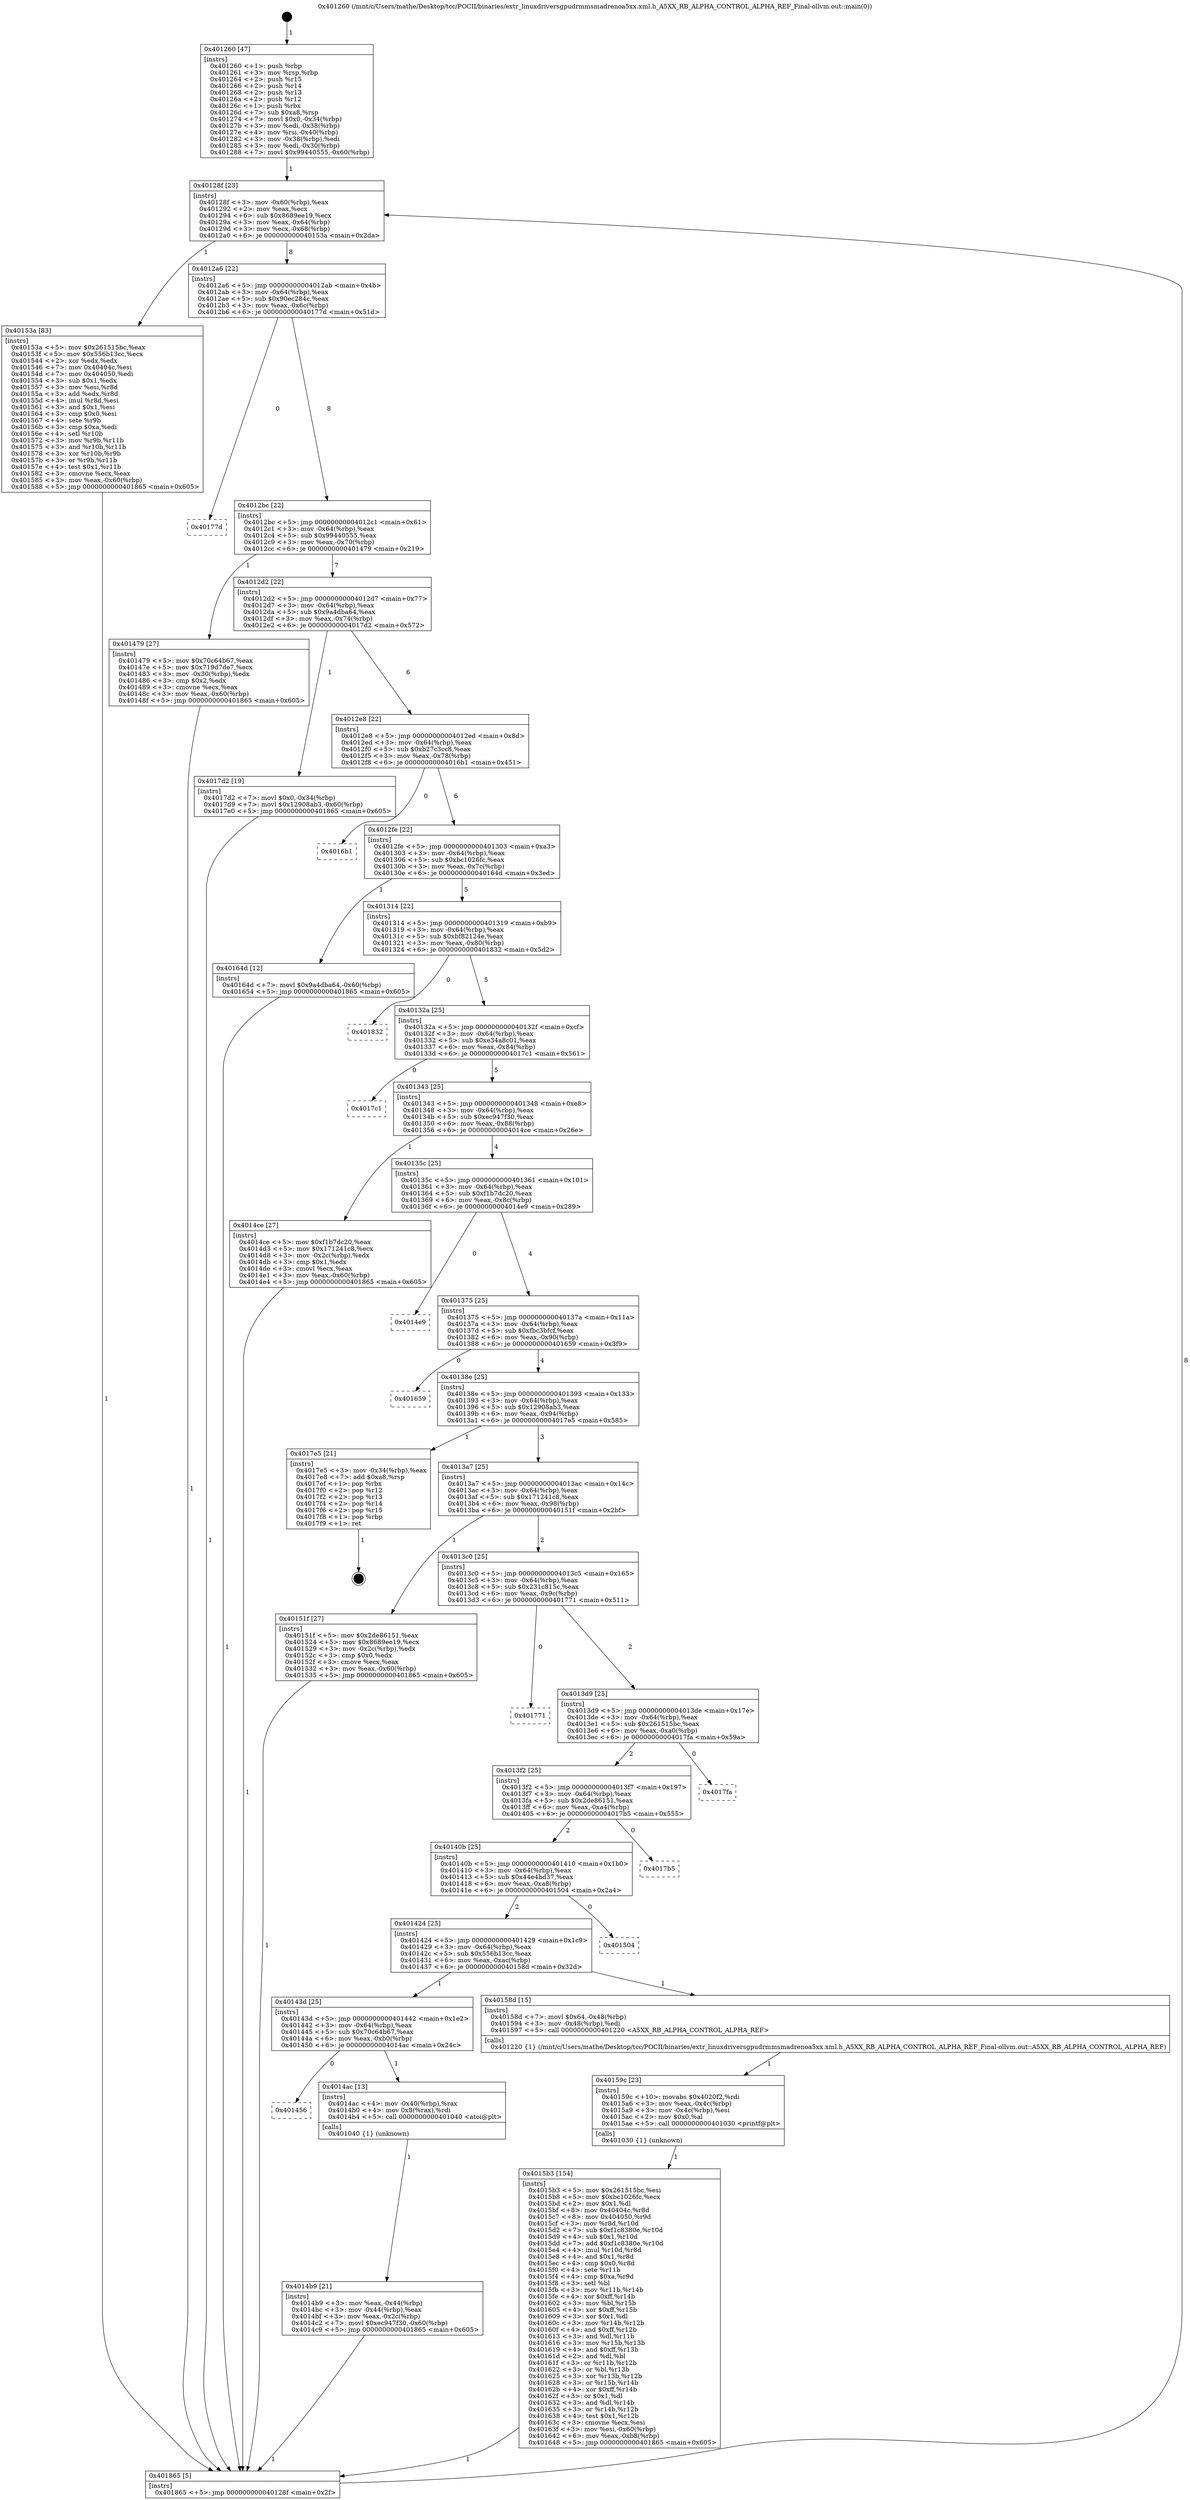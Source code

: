 digraph "0x401260" {
  label = "0x401260 (/mnt/c/Users/mathe/Desktop/tcc/POCII/binaries/extr_linuxdriversgpudrmmsmadrenoa5xx.xml.h_A5XX_RB_ALPHA_CONTROL_ALPHA_REF_Final-ollvm.out::main(0))"
  labelloc = "t"
  node[shape=record]

  Entry [label="",width=0.3,height=0.3,shape=circle,fillcolor=black,style=filled]
  "0x40128f" [label="{
     0x40128f [23]\l
     | [instrs]\l
     &nbsp;&nbsp;0x40128f \<+3\>: mov -0x60(%rbp),%eax\l
     &nbsp;&nbsp;0x401292 \<+2\>: mov %eax,%ecx\l
     &nbsp;&nbsp;0x401294 \<+6\>: sub $0x8689ee19,%ecx\l
     &nbsp;&nbsp;0x40129a \<+3\>: mov %eax,-0x64(%rbp)\l
     &nbsp;&nbsp;0x40129d \<+3\>: mov %ecx,-0x68(%rbp)\l
     &nbsp;&nbsp;0x4012a0 \<+6\>: je 000000000040153a \<main+0x2da\>\l
  }"]
  "0x40153a" [label="{
     0x40153a [83]\l
     | [instrs]\l
     &nbsp;&nbsp;0x40153a \<+5\>: mov $0x261515bc,%eax\l
     &nbsp;&nbsp;0x40153f \<+5\>: mov $0x556b13cc,%ecx\l
     &nbsp;&nbsp;0x401544 \<+2\>: xor %edx,%edx\l
     &nbsp;&nbsp;0x401546 \<+7\>: mov 0x40404c,%esi\l
     &nbsp;&nbsp;0x40154d \<+7\>: mov 0x404050,%edi\l
     &nbsp;&nbsp;0x401554 \<+3\>: sub $0x1,%edx\l
     &nbsp;&nbsp;0x401557 \<+3\>: mov %esi,%r8d\l
     &nbsp;&nbsp;0x40155a \<+3\>: add %edx,%r8d\l
     &nbsp;&nbsp;0x40155d \<+4\>: imul %r8d,%esi\l
     &nbsp;&nbsp;0x401561 \<+3\>: and $0x1,%esi\l
     &nbsp;&nbsp;0x401564 \<+3\>: cmp $0x0,%esi\l
     &nbsp;&nbsp;0x401567 \<+4\>: sete %r9b\l
     &nbsp;&nbsp;0x40156b \<+3\>: cmp $0xa,%edi\l
     &nbsp;&nbsp;0x40156e \<+4\>: setl %r10b\l
     &nbsp;&nbsp;0x401572 \<+3\>: mov %r9b,%r11b\l
     &nbsp;&nbsp;0x401575 \<+3\>: and %r10b,%r11b\l
     &nbsp;&nbsp;0x401578 \<+3\>: xor %r10b,%r9b\l
     &nbsp;&nbsp;0x40157b \<+3\>: or %r9b,%r11b\l
     &nbsp;&nbsp;0x40157e \<+4\>: test $0x1,%r11b\l
     &nbsp;&nbsp;0x401582 \<+3\>: cmovne %ecx,%eax\l
     &nbsp;&nbsp;0x401585 \<+3\>: mov %eax,-0x60(%rbp)\l
     &nbsp;&nbsp;0x401588 \<+5\>: jmp 0000000000401865 \<main+0x605\>\l
  }"]
  "0x4012a6" [label="{
     0x4012a6 [22]\l
     | [instrs]\l
     &nbsp;&nbsp;0x4012a6 \<+5\>: jmp 00000000004012ab \<main+0x4b\>\l
     &nbsp;&nbsp;0x4012ab \<+3\>: mov -0x64(%rbp),%eax\l
     &nbsp;&nbsp;0x4012ae \<+5\>: sub $0x90ec284c,%eax\l
     &nbsp;&nbsp;0x4012b3 \<+3\>: mov %eax,-0x6c(%rbp)\l
     &nbsp;&nbsp;0x4012b6 \<+6\>: je 000000000040177d \<main+0x51d\>\l
  }"]
  Exit [label="",width=0.3,height=0.3,shape=circle,fillcolor=black,style=filled,peripheries=2]
  "0x40177d" [label="{
     0x40177d\l
  }", style=dashed]
  "0x4012bc" [label="{
     0x4012bc [22]\l
     | [instrs]\l
     &nbsp;&nbsp;0x4012bc \<+5\>: jmp 00000000004012c1 \<main+0x61\>\l
     &nbsp;&nbsp;0x4012c1 \<+3\>: mov -0x64(%rbp),%eax\l
     &nbsp;&nbsp;0x4012c4 \<+5\>: sub $0x99440555,%eax\l
     &nbsp;&nbsp;0x4012c9 \<+3\>: mov %eax,-0x70(%rbp)\l
     &nbsp;&nbsp;0x4012cc \<+6\>: je 0000000000401479 \<main+0x219\>\l
  }"]
  "0x4015b3" [label="{
     0x4015b3 [154]\l
     | [instrs]\l
     &nbsp;&nbsp;0x4015b3 \<+5\>: mov $0x261515bc,%esi\l
     &nbsp;&nbsp;0x4015b8 \<+5\>: mov $0xbc1026fc,%ecx\l
     &nbsp;&nbsp;0x4015bd \<+2\>: mov $0x1,%dl\l
     &nbsp;&nbsp;0x4015bf \<+8\>: mov 0x40404c,%r8d\l
     &nbsp;&nbsp;0x4015c7 \<+8\>: mov 0x404050,%r9d\l
     &nbsp;&nbsp;0x4015cf \<+3\>: mov %r8d,%r10d\l
     &nbsp;&nbsp;0x4015d2 \<+7\>: sub $0xf1c8380e,%r10d\l
     &nbsp;&nbsp;0x4015d9 \<+4\>: sub $0x1,%r10d\l
     &nbsp;&nbsp;0x4015dd \<+7\>: add $0xf1c8380e,%r10d\l
     &nbsp;&nbsp;0x4015e4 \<+4\>: imul %r10d,%r8d\l
     &nbsp;&nbsp;0x4015e8 \<+4\>: and $0x1,%r8d\l
     &nbsp;&nbsp;0x4015ec \<+4\>: cmp $0x0,%r8d\l
     &nbsp;&nbsp;0x4015f0 \<+4\>: sete %r11b\l
     &nbsp;&nbsp;0x4015f4 \<+4\>: cmp $0xa,%r9d\l
     &nbsp;&nbsp;0x4015f8 \<+3\>: setl %bl\l
     &nbsp;&nbsp;0x4015fb \<+3\>: mov %r11b,%r14b\l
     &nbsp;&nbsp;0x4015fe \<+4\>: xor $0xff,%r14b\l
     &nbsp;&nbsp;0x401602 \<+3\>: mov %bl,%r15b\l
     &nbsp;&nbsp;0x401605 \<+4\>: xor $0xff,%r15b\l
     &nbsp;&nbsp;0x401609 \<+3\>: xor $0x1,%dl\l
     &nbsp;&nbsp;0x40160c \<+3\>: mov %r14b,%r12b\l
     &nbsp;&nbsp;0x40160f \<+4\>: and $0xff,%r12b\l
     &nbsp;&nbsp;0x401613 \<+3\>: and %dl,%r11b\l
     &nbsp;&nbsp;0x401616 \<+3\>: mov %r15b,%r13b\l
     &nbsp;&nbsp;0x401619 \<+4\>: and $0xff,%r13b\l
     &nbsp;&nbsp;0x40161d \<+2\>: and %dl,%bl\l
     &nbsp;&nbsp;0x40161f \<+3\>: or %r11b,%r12b\l
     &nbsp;&nbsp;0x401622 \<+3\>: or %bl,%r13b\l
     &nbsp;&nbsp;0x401625 \<+3\>: xor %r13b,%r12b\l
     &nbsp;&nbsp;0x401628 \<+3\>: or %r15b,%r14b\l
     &nbsp;&nbsp;0x40162b \<+4\>: xor $0xff,%r14b\l
     &nbsp;&nbsp;0x40162f \<+3\>: or $0x1,%dl\l
     &nbsp;&nbsp;0x401632 \<+3\>: and %dl,%r14b\l
     &nbsp;&nbsp;0x401635 \<+3\>: or %r14b,%r12b\l
     &nbsp;&nbsp;0x401638 \<+4\>: test $0x1,%r12b\l
     &nbsp;&nbsp;0x40163c \<+3\>: cmovne %ecx,%esi\l
     &nbsp;&nbsp;0x40163f \<+3\>: mov %esi,-0x60(%rbp)\l
     &nbsp;&nbsp;0x401642 \<+6\>: mov %eax,-0xb8(%rbp)\l
     &nbsp;&nbsp;0x401648 \<+5\>: jmp 0000000000401865 \<main+0x605\>\l
  }"]
  "0x401479" [label="{
     0x401479 [27]\l
     | [instrs]\l
     &nbsp;&nbsp;0x401479 \<+5\>: mov $0x70c64b67,%eax\l
     &nbsp;&nbsp;0x40147e \<+5\>: mov $0x719d7de7,%ecx\l
     &nbsp;&nbsp;0x401483 \<+3\>: mov -0x30(%rbp),%edx\l
     &nbsp;&nbsp;0x401486 \<+3\>: cmp $0x2,%edx\l
     &nbsp;&nbsp;0x401489 \<+3\>: cmovne %ecx,%eax\l
     &nbsp;&nbsp;0x40148c \<+3\>: mov %eax,-0x60(%rbp)\l
     &nbsp;&nbsp;0x40148f \<+5\>: jmp 0000000000401865 \<main+0x605\>\l
  }"]
  "0x4012d2" [label="{
     0x4012d2 [22]\l
     | [instrs]\l
     &nbsp;&nbsp;0x4012d2 \<+5\>: jmp 00000000004012d7 \<main+0x77\>\l
     &nbsp;&nbsp;0x4012d7 \<+3\>: mov -0x64(%rbp),%eax\l
     &nbsp;&nbsp;0x4012da \<+5\>: sub $0x9a4dba64,%eax\l
     &nbsp;&nbsp;0x4012df \<+3\>: mov %eax,-0x74(%rbp)\l
     &nbsp;&nbsp;0x4012e2 \<+6\>: je 00000000004017d2 \<main+0x572\>\l
  }"]
  "0x401865" [label="{
     0x401865 [5]\l
     | [instrs]\l
     &nbsp;&nbsp;0x401865 \<+5\>: jmp 000000000040128f \<main+0x2f\>\l
  }"]
  "0x401260" [label="{
     0x401260 [47]\l
     | [instrs]\l
     &nbsp;&nbsp;0x401260 \<+1\>: push %rbp\l
     &nbsp;&nbsp;0x401261 \<+3\>: mov %rsp,%rbp\l
     &nbsp;&nbsp;0x401264 \<+2\>: push %r15\l
     &nbsp;&nbsp;0x401266 \<+2\>: push %r14\l
     &nbsp;&nbsp;0x401268 \<+2\>: push %r13\l
     &nbsp;&nbsp;0x40126a \<+2\>: push %r12\l
     &nbsp;&nbsp;0x40126c \<+1\>: push %rbx\l
     &nbsp;&nbsp;0x40126d \<+7\>: sub $0xa8,%rsp\l
     &nbsp;&nbsp;0x401274 \<+7\>: movl $0x0,-0x34(%rbp)\l
     &nbsp;&nbsp;0x40127b \<+3\>: mov %edi,-0x38(%rbp)\l
     &nbsp;&nbsp;0x40127e \<+4\>: mov %rsi,-0x40(%rbp)\l
     &nbsp;&nbsp;0x401282 \<+3\>: mov -0x38(%rbp),%edi\l
     &nbsp;&nbsp;0x401285 \<+3\>: mov %edi,-0x30(%rbp)\l
     &nbsp;&nbsp;0x401288 \<+7\>: movl $0x99440555,-0x60(%rbp)\l
  }"]
  "0x40159c" [label="{
     0x40159c [23]\l
     | [instrs]\l
     &nbsp;&nbsp;0x40159c \<+10\>: movabs $0x4020f2,%rdi\l
     &nbsp;&nbsp;0x4015a6 \<+3\>: mov %eax,-0x4c(%rbp)\l
     &nbsp;&nbsp;0x4015a9 \<+3\>: mov -0x4c(%rbp),%esi\l
     &nbsp;&nbsp;0x4015ac \<+2\>: mov $0x0,%al\l
     &nbsp;&nbsp;0x4015ae \<+5\>: call 0000000000401030 \<printf@plt\>\l
     | [calls]\l
     &nbsp;&nbsp;0x401030 \{1\} (unknown)\l
  }"]
  "0x4017d2" [label="{
     0x4017d2 [19]\l
     | [instrs]\l
     &nbsp;&nbsp;0x4017d2 \<+7\>: movl $0x0,-0x34(%rbp)\l
     &nbsp;&nbsp;0x4017d9 \<+7\>: movl $0x12908ab3,-0x60(%rbp)\l
     &nbsp;&nbsp;0x4017e0 \<+5\>: jmp 0000000000401865 \<main+0x605\>\l
  }"]
  "0x4012e8" [label="{
     0x4012e8 [22]\l
     | [instrs]\l
     &nbsp;&nbsp;0x4012e8 \<+5\>: jmp 00000000004012ed \<main+0x8d\>\l
     &nbsp;&nbsp;0x4012ed \<+3\>: mov -0x64(%rbp),%eax\l
     &nbsp;&nbsp;0x4012f0 \<+5\>: sub $0xb27c3cc8,%eax\l
     &nbsp;&nbsp;0x4012f5 \<+3\>: mov %eax,-0x78(%rbp)\l
     &nbsp;&nbsp;0x4012f8 \<+6\>: je 00000000004016b1 \<main+0x451\>\l
  }"]
  "0x4014b9" [label="{
     0x4014b9 [21]\l
     | [instrs]\l
     &nbsp;&nbsp;0x4014b9 \<+3\>: mov %eax,-0x44(%rbp)\l
     &nbsp;&nbsp;0x4014bc \<+3\>: mov -0x44(%rbp),%eax\l
     &nbsp;&nbsp;0x4014bf \<+3\>: mov %eax,-0x2c(%rbp)\l
     &nbsp;&nbsp;0x4014c2 \<+7\>: movl $0xec947f30,-0x60(%rbp)\l
     &nbsp;&nbsp;0x4014c9 \<+5\>: jmp 0000000000401865 \<main+0x605\>\l
  }"]
  "0x4016b1" [label="{
     0x4016b1\l
  }", style=dashed]
  "0x4012fe" [label="{
     0x4012fe [22]\l
     | [instrs]\l
     &nbsp;&nbsp;0x4012fe \<+5\>: jmp 0000000000401303 \<main+0xa3\>\l
     &nbsp;&nbsp;0x401303 \<+3\>: mov -0x64(%rbp),%eax\l
     &nbsp;&nbsp;0x401306 \<+5\>: sub $0xbc1026fc,%eax\l
     &nbsp;&nbsp;0x40130b \<+3\>: mov %eax,-0x7c(%rbp)\l
     &nbsp;&nbsp;0x40130e \<+6\>: je 000000000040164d \<main+0x3ed\>\l
  }"]
  "0x401456" [label="{
     0x401456\l
  }", style=dashed]
  "0x40164d" [label="{
     0x40164d [12]\l
     | [instrs]\l
     &nbsp;&nbsp;0x40164d \<+7\>: movl $0x9a4dba64,-0x60(%rbp)\l
     &nbsp;&nbsp;0x401654 \<+5\>: jmp 0000000000401865 \<main+0x605\>\l
  }"]
  "0x401314" [label="{
     0x401314 [22]\l
     | [instrs]\l
     &nbsp;&nbsp;0x401314 \<+5\>: jmp 0000000000401319 \<main+0xb9\>\l
     &nbsp;&nbsp;0x401319 \<+3\>: mov -0x64(%rbp),%eax\l
     &nbsp;&nbsp;0x40131c \<+5\>: sub $0xbf82124e,%eax\l
     &nbsp;&nbsp;0x401321 \<+3\>: mov %eax,-0x80(%rbp)\l
     &nbsp;&nbsp;0x401324 \<+6\>: je 0000000000401832 \<main+0x5d2\>\l
  }"]
  "0x4014ac" [label="{
     0x4014ac [13]\l
     | [instrs]\l
     &nbsp;&nbsp;0x4014ac \<+4\>: mov -0x40(%rbp),%rax\l
     &nbsp;&nbsp;0x4014b0 \<+4\>: mov 0x8(%rax),%rdi\l
     &nbsp;&nbsp;0x4014b4 \<+5\>: call 0000000000401040 \<atoi@plt\>\l
     | [calls]\l
     &nbsp;&nbsp;0x401040 \{1\} (unknown)\l
  }"]
  "0x401832" [label="{
     0x401832\l
  }", style=dashed]
  "0x40132a" [label="{
     0x40132a [25]\l
     | [instrs]\l
     &nbsp;&nbsp;0x40132a \<+5\>: jmp 000000000040132f \<main+0xcf\>\l
     &nbsp;&nbsp;0x40132f \<+3\>: mov -0x64(%rbp),%eax\l
     &nbsp;&nbsp;0x401332 \<+5\>: sub $0xe34a8c01,%eax\l
     &nbsp;&nbsp;0x401337 \<+6\>: mov %eax,-0x84(%rbp)\l
     &nbsp;&nbsp;0x40133d \<+6\>: je 00000000004017c1 \<main+0x561\>\l
  }"]
  "0x40143d" [label="{
     0x40143d [25]\l
     | [instrs]\l
     &nbsp;&nbsp;0x40143d \<+5\>: jmp 0000000000401442 \<main+0x1e2\>\l
     &nbsp;&nbsp;0x401442 \<+3\>: mov -0x64(%rbp),%eax\l
     &nbsp;&nbsp;0x401445 \<+5\>: sub $0x70c64b67,%eax\l
     &nbsp;&nbsp;0x40144a \<+6\>: mov %eax,-0xb0(%rbp)\l
     &nbsp;&nbsp;0x401450 \<+6\>: je 00000000004014ac \<main+0x24c\>\l
  }"]
  "0x4017c1" [label="{
     0x4017c1\l
  }", style=dashed]
  "0x401343" [label="{
     0x401343 [25]\l
     | [instrs]\l
     &nbsp;&nbsp;0x401343 \<+5\>: jmp 0000000000401348 \<main+0xe8\>\l
     &nbsp;&nbsp;0x401348 \<+3\>: mov -0x64(%rbp),%eax\l
     &nbsp;&nbsp;0x40134b \<+5\>: sub $0xec947f30,%eax\l
     &nbsp;&nbsp;0x401350 \<+6\>: mov %eax,-0x88(%rbp)\l
     &nbsp;&nbsp;0x401356 \<+6\>: je 00000000004014ce \<main+0x26e\>\l
  }"]
  "0x40158d" [label="{
     0x40158d [15]\l
     | [instrs]\l
     &nbsp;&nbsp;0x40158d \<+7\>: movl $0x64,-0x48(%rbp)\l
     &nbsp;&nbsp;0x401594 \<+3\>: mov -0x48(%rbp),%edi\l
     &nbsp;&nbsp;0x401597 \<+5\>: call 0000000000401220 \<A5XX_RB_ALPHA_CONTROL_ALPHA_REF\>\l
     | [calls]\l
     &nbsp;&nbsp;0x401220 \{1\} (/mnt/c/Users/mathe/Desktop/tcc/POCII/binaries/extr_linuxdriversgpudrmmsmadrenoa5xx.xml.h_A5XX_RB_ALPHA_CONTROL_ALPHA_REF_Final-ollvm.out::A5XX_RB_ALPHA_CONTROL_ALPHA_REF)\l
  }"]
  "0x4014ce" [label="{
     0x4014ce [27]\l
     | [instrs]\l
     &nbsp;&nbsp;0x4014ce \<+5\>: mov $0xf1b7dc20,%eax\l
     &nbsp;&nbsp;0x4014d3 \<+5\>: mov $0x171241c8,%ecx\l
     &nbsp;&nbsp;0x4014d8 \<+3\>: mov -0x2c(%rbp),%edx\l
     &nbsp;&nbsp;0x4014db \<+3\>: cmp $0x1,%edx\l
     &nbsp;&nbsp;0x4014de \<+3\>: cmovl %ecx,%eax\l
     &nbsp;&nbsp;0x4014e1 \<+3\>: mov %eax,-0x60(%rbp)\l
     &nbsp;&nbsp;0x4014e4 \<+5\>: jmp 0000000000401865 \<main+0x605\>\l
  }"]
  "0x40135c" [label="{
     0x40135c [25]\l
     | [instrs]\l
     &nbsp;&nbsp;0x40135c \<+5\>: jmp 0000000000401361 \<main+0x101\>\l
     &nbsp;&nbsp;0x401361 \<+3\>: mov -0x64(%rbp),%eax\l
     &nbsp;&nbsp;0x401364 \<+5\>: sub $0xf1b7dc20,%eax\l
     &nbsp;&nbsp;0x401369 \<+6\>: mov %eax,-0x8c(%rbp)\l
     &nbsp;&nbsp;0x40136f \<+6\>: je 00000000004014e9 \<main+0x289\>\l
  }"]
  "0x401424" [label="{
     0x401424 [25]\l
     | [instrs]\l
     &nbsp;&nbsp;0x401424 \<+5\>: jmp 0000000000401429 \<main+0x1c9\>\l
     &nbsp;&nbsp;0x401429 \<+3\>: mov -0x64(%rbp),%eax\l
     &nbsp;&nbsp;0x40142c \<+5\>: sub $0x556b13cc,%eax\l
     &nbsp;&nbsp;0x401431 \<+6\>: mov %eax,-0xac(%rbp)\l
     &nbsp;&nbsp;0x401437 \<+6\>: je 000000000040158d \<main+0x32d\>\l
  }"]
  "0x4014e9" [label="{
     0x4014e9\l
  }", style=dashed]
  "0x401375" [label="{
     0x401375 [25]\l
     | [instrs]\l
     &nbsp;&nbsp;0x401375 \<+5\>: jmp 000000000040137a \<main+0x11a\>\l
     &nbsp;&nbsp;0x40137a \<+3\>: mov -0x64(%rbp),%eax\l
     &nbsp;&nbsp;0x40137d \<+5\>: sub $0xfbc3bfcf,%eax\l
     &nbsp;&nbsp;0x401382 \<+6\>: mov %eax,-0x90(%rbp)\l
     &nbsp;&nbsp;0x401388 \<+6\>: je 0000000000401659 \<main+0x3f9\>\l
  }"]
  "0x401504" [label="{
     0x401504\l
  }", style=dashed]
  "0x401659" [label="{
     0x401659\l
  }", style=dashed]
  "0x40138e" [label="{
     0x40138e [25]\l
     | [instrs]\l
     &nbsp;&nbsp;0x40138e \<+5\>: jmp 0000000000401393 \<main+0x133\>\l
     &nbsp;&nbsp;0x401393 \<+3\>: mov -0x64(%rbp),%eax\l
     &nbsp;&nbsp;0x401396 \<+5\>: sub $0x12908ab3,%eax\l
     &nbsp;&nbsp;0x40139b \<+6\>: mov %eax,-0x94(%rbp)\l
     &nbsp;&nbsp;0x4013a1 \<+6\>: je 00000000004017e5 \<main+0x585\>\l
  }"]
  "0x40140b" [label="{
     0x40140b [25]\l
     | [instrs]\l
     &nbsp;&nbsp;0x40140b \<+5\>: jmp 0000000000401410 \<main+0x1b0\>\l
     &nbsp;&nbsp;0x401410 \<+3\>: mov -0x64(%rbp),%eax\l
     &nbsp;&nbsp;0x401413 \<+5\>: sub $0x44e4bd37,%eax\l
     &nbsp;&nbsp;0x401418 \<+6\>: mov %eax,-0xa8(%rbp)\l
     &nbsp;&nbsp;0x40141e \<+6\>: je 0000000000401504 \<main+0x2a4\>\l
  }"]
  "0x4017e5" [label="{
     0x4017e5 [21]\l
     | [instrs]\l
     &nbsp;&nbsp;0x4017e5 \<+3\>: mov -0x34(%rbp),%eax\l
     &nbsp;&nbsp;0x4017e8 \<+7\>: add $0xa8,%rsp\l
     &nbsp;&nbsp;0x4017ef \<+1\>: pop %rbx\l
     &nbsp;&nbsp;0x4017f0 \<+2\>: pop %r12\l
     &nbsp;&nbsp;0x4017f2 \<+2\>: pop %r13\l
     &nbsp;&nbsp;0x4017f4 \<+2\>: pop %r14\l
     &nbsp;&nbsp;0x4017f6 \<+2\>: pop %r15\l
     &nbsp;&nbsp;0x4017f8 \<+1\>: pop %rbp\l
     &nbsp;&nbsp;0x4017f9 \<+1\>: ret\l
  }"]
  "0x4013a7" [label="{
     0x4013a7 [25]\l
     | [instrs]\l
     &nbsp;&nbsp;0x4013a7 \<+5\>: jmp 00000000004013ac \<main+0x14c\>\l
     &nbsp;&nbsp;0x4013ac \<+3\>: mov -0x64(%rbp),%eax\l
     &nbsp;&nbsp;0x4013af \<+5\>: sub $0x171241c8,%eax\l
     &nbsp;&nbsp;0x4013b4 \<+6\>: mov %eax,-0x98(%rbp)\l
     &nbsp;&nbsp;0x4013ba \<+6\>: je 000000000040151f \<main+0x2bf\>\l
  }"]
  "0x4017b5" [label="{
     0x4017b5\l
  }", style=dashed]
  "0x40151f" [label="{
     0x40151f [27]\l
     | [instrs]\l
     &nbsp;&nbsp;0x40151f \<+5\>: mov $0x2de86151,%eax\l
     &nbsp;&nbsp;0x401524 \<+5\>: mov $0x8689ee19,%ecx\l
     &nbsp;&nbsp;0x401529 \<+3\>: mov -0x2c(%rbp),%edx\l
     &nbsp;&nbsp;0x40152c \<+3\>: cmp $0x0,%edx\l
     &nbsp;&nbsp;0x40152f \<+3\>: cmove %ecx,%eax\l
     &nbsp;&nbsp;0x401532 \<+3\>: mov %eax,-0x60(%rbp)\l
     &nbsp;&nbsp;0x401535 \<+5\>: jmp 0000000000401865 \<main+0x605\>\l
  }"]
  "0x4013c0" [label="{
     0x4013c0 [25]\l
     | [instrs]\l
     &nbsp;&nbsp;0x4013c0 \<+5\>: jmp 00000000004013c5 \<main+0x165\>\l
     &nbsp;&nbsp;0x4013c5 \<+3\>: mov -0x64(%rbp),%eax\l
     &nbsp;&nbsp;0x4013c8 \<+5\>: sub $0x231c815c,%eax\l
     &nbsp;&nbsp;0x4013cd \<+6\>: mov %eax,-0x9c(%rbp)\l
     &nbsp;&nbsp;0x4013d3 \<+6\>: je 0000000000401771 \<main+0x511\>\l
  }"]
  "0x4013f2" [label="{
     0x4013f2 [25]\l
     | [instrs]\l
     &nbsp;&nbsp;0x4013f2 \<+5\>: jmp 00000000004013f7 \<main+0x197\>\l
     &nbsp;&nbsp;0x4013f7 \<+3\>: mov -0x64(%rbp),%eax\l
     &nbsp;&nbsp;0x4013fa \<+5\>: sub $0x2de86151,%eax\l
     &nbsp;&nbsp;0x4013ff \<+6\>: mov %eax,-0xa4(%rbp)\l
     &nbsp;&nbsp;0x401405 \<+6\>: je 00000000004017b5 \<main+0x555\>\l
  }"]
  "0x401771" [label="{
     0x401771\l
  }", style=dashed]
  "0x4013d9" [label="{
     0x4013d9 [25]\l
     | [instrs]\l
     &nbsp;&nbsp;0x4013d9 \<+5\>: jmp 00000000004013de \<main+0x17e\>\l
     &nbsp;&nbsp;0x4013de \<+3\>: mov -0x64(%rbp),%eax\l
     &nbsp;&nbsp;0x4013e1 \<+5\>: sub $0x261515bc,%eax\l
     &nbsp;&nbsp;0x4013e6 \<+6\>: mov %eax,-0xa0(%rbp)\l
     &nbsp;&nbsp;0x4013ec \<+6\>: je 00000000004017fa \<main+0x59a\>\l
  }"]
  "0x4017fa" [label="{
     0x4017fa\l
  }", style=dashed]
  Entry -> "0x401260" [label=" 1"]
  "0x40128f" -> "0x40153a" [label=" 1"]
  "0x40128f" -> "0x4012a6" [label=" 8"]
  "0x4017e5" -> Exit [label=" 1"]
  "0x4012a6" -> "0x40177d" [label=" 0"]
  "0x4012a6" -> "0x4012bc" [label=" 8"]
  "0x4017d2" -> "0x401865" [label=" 1"]
  "0x4012bc" -> "0x401479" [label=" 1"]
  "0x4012bc" -> "0x4012d2" [label=" 7"]
  "0x401479" -> "0x401865" [label=" 1"]
  "0x401260" -> "0x40128f" [label=" 1"]
  "0x401865" -> "0x40128f" [label=" 8"]
  "0x40164d" -> "0x401865" [label=" 1"]
  "0x4012d2" -> "0x4017d2" [label=" 1"]
  "0x4012d2" -> "0x4012e8" [label=" 6"]
  "0x4015b3" -> "0x401865" [label=" 1"]
  "0x4012e8" -> "0x4016b1" [label=" 0"]
  "0x4012e8" -> "0x4012fe" [label=" 6"]
  "0x40159c" -> "0x4015b3" [label=" 1"]
  "0x4012fe" -> "0x40164d" [label=" 1"]
  "0x4012fe" -> "0x401314" [label=" 5"]
  "0x40158d" -> "0x40159c" [label=" 1"]
  "0x401314" -> "0x401832" [label=" 0"]
  "0x401314" -> "0x40132a" [label=" 5"]
  "0x40153a" -> "0x401865" [label=" 1"]
  "0x40132a" -> "0x4017c1" [label=" 0"]
  "0x40132a" -> "0x401343" [label=" 5"]
  "0x4014ce" -> "0x401865" [label=" 1"]
  "0x401343" -> "0x4014ce" [label=" 1"]
  "0x401343" -> "0x40135c" [label=" 4"]
  "0x4014b9" -> "0x401865" [label=" 1"]
  "0x40135c" -> "0x4014e9" [label=" 0"]
  "0x40135c" -> "0x401375" [label=" 4"]
  "0x40143d" -> "0x401456" [label=" 0"]
  "0x401375" -> "0x401659" [label=" 0"]
  "0x401375" -> "0x40138e" [label=" 4"]
  "0x40143d" -> "0x4014ac" [label=" 1"]
  "0x40138e" -> "0x4017e5" [label=" 1"]
  "0x40138e" -> "0x4013a7" [label=" 3"]
  "0x401424" -> "0x40143d" [label=" 1"]
  "0x4013a7" -> "0x40151f" [label=" 1"]
  "0x4013a7" -> "0x4013c0" [label=" 2"]
  "0x401424" -> "0x40158d" [label=" 1"]
  "0x4013c0" -> "0x401771" [label=" 0"]
  "0x4013c0" -> "0x4013d9" [label=" 2"]
  "0x40140b" -> "0x401424" [label=" 2"]
  "0x4013d9" -> "0x4017fa" [label=" 0"]
  "0x4013d9" -> "0x4013f2" [label=" 2"]
  "0x4014ac" -> "0x4014b9" [label=" 1"]
  "0x4013f2" -> "0x4017b5" [label=" 0"]
  "0x4013f2" -> "0x40140b" [label=" 2"]
  "0x40151f" -> "0x401865" [label=" 1"]
  "0x40140b" -> "0x401504" [label=" 0"]
}

